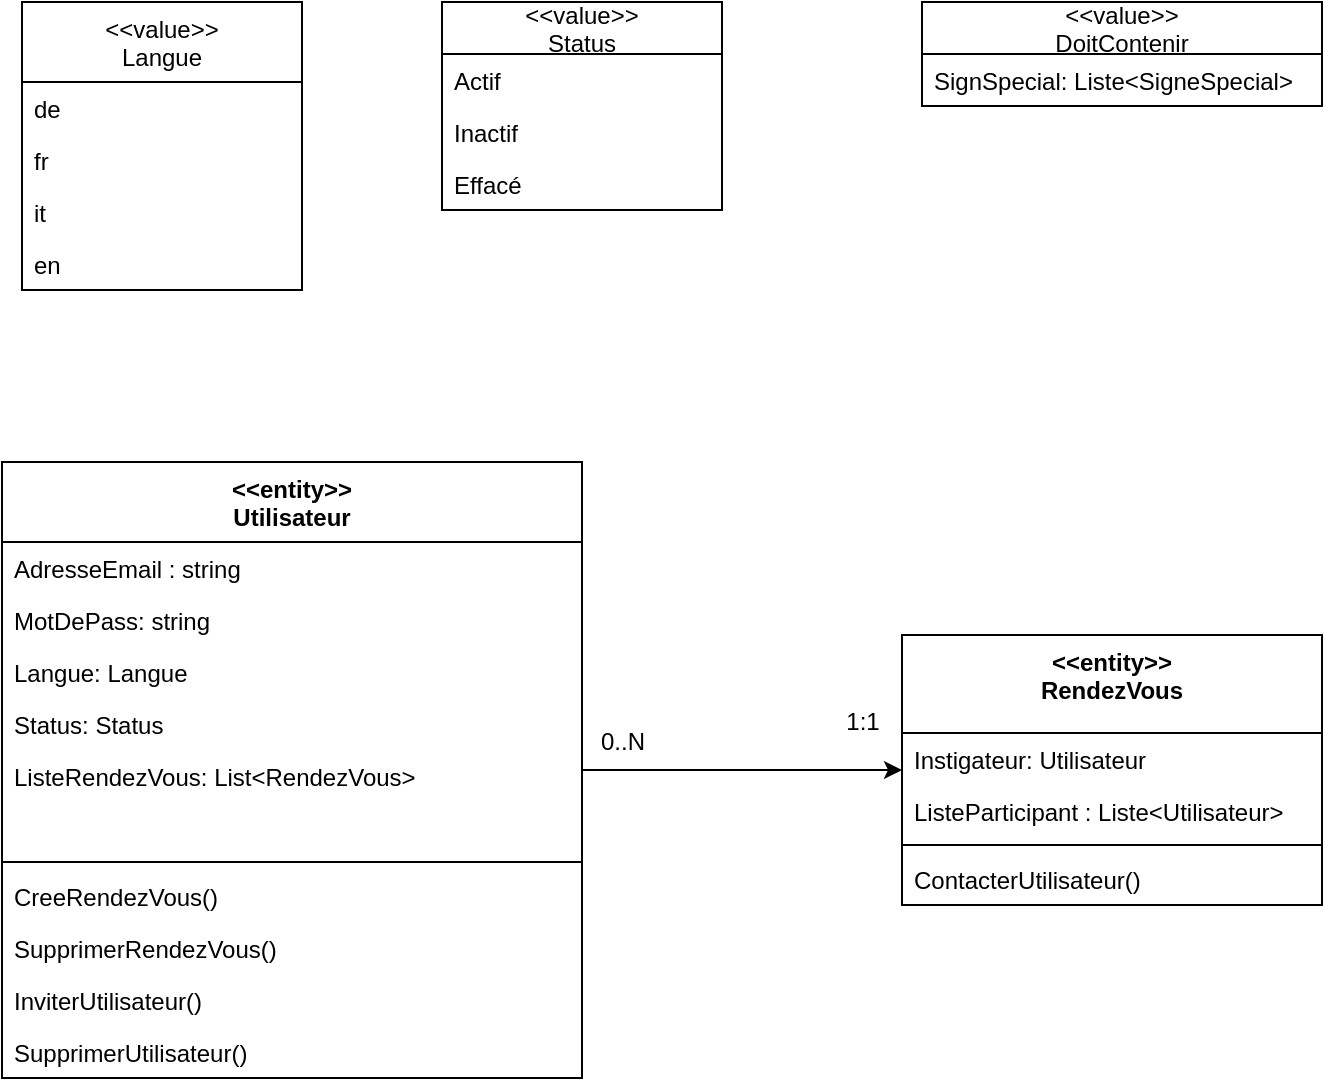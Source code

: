 <mxfile version="20.0.1" type="github">
  <diagram id="rBPXmz9wi4kItnHTHT_2" name="Page-1">
    <mxGraphModel dx="1024" dy="736" grid="1" gridSize="10" guides="1" tooltips="1" connect="1" arrows="1" fold="1" page="1" pageScale="1" pageWidth="827" pageHeight="1169" math="0" shadow="0">
      <root>
        <mxCell id="0" />
        <mxCell id="1" parent="0" />
        <mxCell id="ebptZsmeXcliLq_NoXXR-29" style="edgeStyle=orthogonalEdgeStyle;rounded=0;orthogonalLoop=1;jettySize=auto;html=1;" edge="1" parent="1" source="ebptZsmeXcliLq_NoXXR-1" target="ebptZsmeXcliLq_NoXXR-17">
          <mxGeometry relative="1" as="geometry" />
        </mxCell>
        <mxCell id="ebptZsmeXcliLq_NoXXR-1" value="&lt;&lt;entity&gt;&gt;&#xa;Utilisateur" style="swimlane;fontStyle=1;align=center;verticalAlign=top;childLayout=stackLayout;horizontal=1;startSize=40;horizontalStack=0;resizeParent=1;resizeParentMax=0;resizeLast=0;collapsible=1;marginBottom=0;" vertex="1" parent="1">
          <mxGeometry x="330" y="280" width="290" height="308" as="geometry" />
        </mxCell>
        <mxCell id="ebptZsmeXcliLq_NoXXR-2" value="AdresseEmail : string" style="text;strokeColor=none;fillColor=none;align=left;verticalAlign=top;spacingLeft=4;spacingRight=4;overflow=hidden;rotatable=0;points=[[0,0.5],[1,0.5]];portConstraint=eastwest;" vertex="1" parent="ebptZsmeXcliLq_NoXXR-1">
          <mxGeometry y="40" width="290" height="26" as="geometry" />
        </mxCell>
        <mxCell id="ebptZsmeXcliLq_NoXXR-7" value="MotDePass: string" style="text;strokeColor=none;fillColor=none;align=left;verticalAlign=top;spacingLeft=4;spacingRight=4;overflow=hidden;rotatable=0;points=[[0,0.5],[1,0.5]];portConstraint=eastwest;" vertex="1" parent="ebptZsmeXcliLq_NoXXR-1">
          <mxGeometry y="66" width="290" height="26" as="geometry" />
        </mxCell>
        <mxCell id="ebptZsmeXcliLq_NoXXR-6" value="Langue: Langue" style="text;strokeColor=none;fillColor=none;align=left;verticalAlign=top;spacingLeft=4;spacingRight=4;overflow=hidden;rotatable=0;points=[[0,0.5],[1,0.5]];portConstraint=eastwest;" vertex="1" parent="ebptZsmeXcliLq_NoXXR-1">
          <mxGeometry y="92" width="290" height="26" as="geometry" />
        </mxCell>
        <mxCell id="ebptZsmeXcliLq_NoXXR-5" value="Status: Status" style="text;strokeColor=none;fillColor=none;align=left;verticalAlign=top;spacingLeft=4;spacingRight=4;overflow=hidden;rotatable=0;points=[[0,0.5],[1,0.5]];portConstraint=eastwest;" vertex="1" parent="ebptZsmeXcliLq_NoXXR-1">
          <mxGeometry y="118" width="290" height="26" as="geometry" />
        </mxCell>
        <mxCell id="ebptZsmeXcliLq_NoXXR-14" value="ListeRendezVous: List&lt;RendezVous&gt;" style="text;strokeColor=none;fillColor=none;align=left;verticalAlign=top;spacingLeft=4;spacingRight=4;overflow=hidden;rotatable=0;points=[[0,0.5],[1,0.5]];portConstraint=eastwest;" vertex="1" parent="ebptZsmeXcliLq_NoXXR-1">
          <mxGeometry y="144" width="290" height="26" as="geometry" />
        </mxCell>
        <mxCell id="ebptZsmeXcliLq_NoXXR-13" style="text;strokeColor=none;fillColor=none;align=left;verticalAlign=top;spacingLeft=4;spacingRight=4;overflow=hidden;rotatable=0;points=[[0,0.5],[1,0.5]];portConstraint=eastwest;" vertex="1" parent="ebptZsmeXcliLq_NoXXR-1">
          <mxGeometry y="170" width="290" height="26" as="geometry" />
        </mxCell>
        <mxCell id="ebptZsmeXcliLq_NoXXR-3" value="" style="line;strokeWidth=1;fillColor=none;align=left;verticalAlign=middle;spacingTop=-1;spacingLeft=3;spacingRight=3;rotatable=0;labelPosition=right;points=[];portConstraint=eastwest;" vertex="1" parent="ebptZsmeXcliLq_NoXXR-1">
          <mxGeometry y="196" width="290" height="8" as="geometry" />
        </mxCell>
        <mxCell id="ebptZsmeXcliLq_NoXXR-4" value="CreeRendezVous()" style="text;strokeColor=none;fillColor=none;align=left;verticalAlign=top;spacingLeft=4;spacingRight=4;overflow=hidden;rotatable=0;points=[[0,0.5],[1,0.5]];portConstraint=eastwest;" vertex="1" parent="ebptZsmeXcliLq_NoXXR-1">
          <mxGeometry y="204" width="290" height="26" as="geometry" />
        </mxCell>
        <mxCell id="ebptZsmeXcliLq_NoXXR-21" value="SupprimerRendezVous()" style="text;strokeColor=none;fillColor=none;align=left;verticalAlign=top;spacingLeft=4;spacingRight=4;overflow=hidden;rotatable=0;points=[[0,0.5],[1,0.5]];portConstraint=eastwest;" vertex="1" parent="ebptZsmeXcliLq_NoXXR-1">
          <mxGeometry y="230" width="290" height="26" as="geometry" />
        </mxCell>
        <mxCell id="ebptZsmeXcliLq_NoXXR-15" value="InviterUtilisateur()" style="text;strokeColor=none;fillColor=none;align=left;verticalAlign=top;spacingLeft=4;spacingRight=4;overflow=hidden;rotatable=0;points=[[0,0.5],[1,0.5]];portConstraint=eastwest;" vertex="1" parent="ebptZsmeXcliLq_NoXXR-1">
          <mxGeometry y="256" width="290" height="26" as="geometry" />
        </mxCell>
        <mxCell id="ebptZsmeXcliLq_NoXXR-16" value="SupprimerUtilisateur()" style="text;strokeColor=none;fillColor=none;align=left;verticalAlign=top;spacingLeft=4;spacingRight=4;overflow=hidden;rotatable=0;points=[[0,0.5],[1,0.5]];portConstraint=eastwest;" vertex="1" parent="ebptZsmeXcliLq_NoXXR-1">
          <mxGeometry y="282" width="290" height="26" as="geometry" />
        </mxCell>
        <mxCell id="ebptZsmeXcliLq_NoXXR-17" value="&lt;&lt;entity&gt;&gt;&#xa;RendezVous" style="swimlane;fontStyle=1;align=center;verticalAlign=top;childLayout=stackLayout;horizontal=1;startSize=49;horizontalStack=0;resizeParent=1;resizeParentMax=0;resizeLast=0;collapsible=1;marginBottom=0;" vertex="1" parent="1">
          <mxGeometry x="780" y="366.5" width="210" height="135" as="geometry" />
        </mxCell>
        <mxCell id="ebptZsmeXcliLq_NoXXR-22" value="Instigateur: Utilisateur" style="text;strokeColor=none;fillColor=none;align=left;verticalAlign=top;spacingLeft=4;spacingRight=4;overflow=hidden;rotatable=0;points=[[0,0.5],[1,0.5]];portConstraint=eastwest;" vertex="1" parent="ebptZsmeXcliLq_NoXXR-17">
          <mxGeometry y="49" width="210" height="26" as="geometry" />
        </mxCell>
        <mxCell id="ebptZsmeXcliLq_NoXXR-18" value="ListeParticipant : Liste&lt;Utilisateur&gt;" style="text;strokeColor=none;fillColor=none;align=left;verticalAlign=top;spacingLeft=4;spacingRight=4;overflow=hidden;rotatable=0;points=[[0,0.5],[1,0.5]];portConstraint=eastwest;" vertex="1" parent="ebptZsmeXcliLq_NoXXR-17">
          <mxGeometry y="75" width="210" height="26" as="geometry" />
        </mxCell>
        <mxCell id="ebptZsmeXcliLq_NoXXR-19" value="" style="line;strokeWidth=1;fillColor=none;align=left;verticalAlign=middle;spacingTop=-1;spacingLeft=3;spacingRight=3;rotatable=0;labelPosition=right;points=[];portConstraint=eastwest;" vertex="1" parent="ebptZsmeXcliLq_NoXXR-17">
          <mxGeometry y="101" width="210" height="8" as="geometry" />
        </mxCell>
        <mxCell id="ebptZsmeXcliLq_NoXXR-20" value="ContacterUtilisateur()" style="text;strokeColor=none;fillColor=none;align=left;verticalAlign=top;spacingLeft=4;spacingRight=4;overflow=hidden;rotatable=0;points=[[0,0.5],[1,0.5]];portConstraint=eastwest;" vertex="1" parent="ebptZsmeXcliLq_NoXXR-17">
          <mxGeometry y="109" width="210" height="26" as="geometry" />
        </mxCell>
        <mxCell id="ebptZsmeXcliLq_NoXXR-23" value="&lt;&lt;value&gt;&gt;&#xa;Langue" style="swimlane;fontStyle=0;childLayout=stackLayout;horizontal=1;startSize=40;fillColor=none;horizontalStack=0;resizeParent=1;resizeParentMax=0;resizeLast=0;collapsible=1;marginBottom=0;" vertex="1" parent="1">
          <mxGeometry x="340" y="50" width="140" height="144" as="geometry" />
        </mxCell>
        <mxCell id="ebptZsmeXcliLq_NoXXR-24" value="de" style="text;strokeColor=none;fillColor=none;align=left;verticalAlign=top;spacingLeft=4;spacingRight=4;overflow=hidden;rotatable=0;points=[[0,0.5],[1,0.5]];portConstraint=eastwest;" vertex="1" parent="ebptZsmeXcliLq_NoXXR-23">
          <mxGeometry y="40" width="140" height="26" as="geometry" />
        </mxCell>
        <mxCell id="ebptZsmeXcliLq_NoXXR-25" value="fr" style="text;strokeColor=none;fillColor=none;align=left;verticalAlign=top;spacingLeft=4;spacingRight=4;overflow=hidden;rotatable=0;points=[[0,0.5],[1,0.5]];portConstraint=eastwest;" vertex="1" parent="ebptZsmeXcliLq_NoXXR-23">
          <mxGeometry y="66" width="140" height="26" as="geometry" />
        </mxCell>
        <mxCell id="ebptZsmeXcliLq_NoXXR-28" value="it" style="text;strokeColor=none;fillColor=none;align=left;verticalAlign=top;spacingLeft=4;spacingRight=4;overflow=hidden;rotatable=0;points=[[0,0.5],[1,0.5]];portConstraint=eastwest;" vertex="1" parent="ebptZsmeXcliLq_NoXXR-23">
          <mxGeometry y="92" width="140" height="26" as="geometry" />
        </mxCell>
        <mxCell id="ebptZsmeXcliLq_NoXXR-27" value="en" style="text;strokeColor=none;fillColor=none;align=left;verticalAlign=top;spacingLeft=4;spacingRight=4;overflow=hidden;rotatable=0;points=[[0,0.5],[1,0.5]];portConstraint=eastwest;" vertex="1" parent="ebptZsmeXcliLq_NoXXR-23">
          <mxGeometry y="118" width="140" height="26" as="geometry" />
        </mxCell>
        <mxCell id="ebptZsmeXcliLq_NoXXR-30" value="0..N" style="text;html=1;align=center;verticalAlign=middle;resizable=0;points=[];autosize=1;strokeColor=none;fillColor=none;" vertex="1" parent="1">
          <mxGeometry x="620" y="410" width="40" height="20" as="geometry" />
        </mxCell>
        <mxCell id="ebptZsmeXcliLq_NoXXR-31" value="1:1" style="text;html=1;align=center;verticalAlign=middle;resizable=0;points=[];autosize=1;strokeColor=none;fillColor=none;" vertex="1" parent="1">
          <mxGeometry x="745" y="400" width="30" height="20" as="geometry" />
        </mxCell>
        <mxCell id="ebptZsmeXcliLq_NoXXR-32" value="&lt;&lt;value&gt;&gt;&#xa;Status" style="swimlane;fontStyle=0;childLayout=stackLayout;horizontal=1;startSize=26;fillColor=none;horizontalStack=0;resizeParent=1;resizeParentMax=0;resizeLast=0;collapsible=1;marginBottom=0;" vertex="1" parent="1">
          <mxGeometry x="550" y="50" width="140" height="104" as="geometry" />
        </mxCell>
        <mxCell id="ebptZsmeXcliLq_NoXXR-33" value="Actif" style="text;strokeColor=none;fillColor=none;align=left;verticalAlign=top;spacingLeft=4;spacingRight=4;overflow=hidden;rotatable=0;points=[[0,0.5],[1,0.5]];portConstraint=eastwest;" vertex="1" parent="ebptZsmeXcliLq_NoXXR-32">
          <mxGeometry y="26" width="140" height="26" as="geometry" />
        </mxCell>
        <mxCell id="ebptZsmeXcliLq_NoXXR-34" value="Inactif" style="text;strokeColor=none;fillColor=none;align=left;verticalAlign=top;spacingLeft=4;spacingRight=4;overflow=hidden;rotatable=0;points=[[0,0.5],[1,0.5]];portConstraint=eastwest;" vertex="1" parent="ebptZsmeXcliLq_NoXXR-32">
          <mxGeometry y="52" width="140" height="26" as="geometry" />
        </mxCell>
        <mxCell id="ebptZsmeXcliLq_NoXXR-35" value="Effacé" style="text;strokeColor=none;fillColor=none;align=left;verticalAlign=top;spacingLeft=4;spacingRight=4;overflow=hidden;rotatable=0;points=[[0,0.5],[1,0.5]];portConstraint=eastwest;" vertex="1" parent="ebptZsmeXcliLq_NoXXR-32">
          <mxGeometry y="78" width="140" height="26" as="geometry" />
        </mxCell>
        <mxCell id="ebptZsmeXcliLq_NoXXR-36" value="&lt;&lt;value&gt;&gt;&#xa;DoitContenir" style="swimlane;fontStyle=0;childLayout=stackLayout;horizontal=1;startSize=26;fillColor=none;horizontalStack=0;resizeParent=1;resizeParentMax=0;resizeLast=0;collapsible=1;marginBottom=0;" vertex="1" parent="1">
          <mxGeometry x="790" y="50" width="200" height="52" as="geometry" />
        </mxCell>
        <mxCell id="ebptZsmeXcliLq_NoXXR-37" value="SignSpecial: Liste&lt;SigneSpecial&gt;" style="text;strokeColor=none;fillColor=none;align=left;verticalAlign=top;spacingLeft=4;spacingRight=4;overflow=hidden;rotatable=0;points=[[0,0.5],[1,0.5]];portConstraint=eastwest;" vertex="1" parent="ebptZsmeXcliLq_NoXXR-36">
          <mxGeometry y="26" width="200" height="26" as="geometry" />
        </mxCell>
      </root>
    </mxGraphModel>
  </diagram>
</mxfile>
